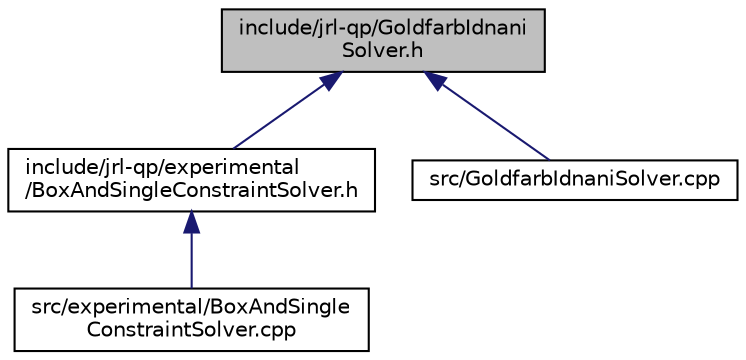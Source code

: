 digraph "include/jrl-qp/GoldfarbIdnaniSolver.h"
{
  edge [fontname="Helvetica",fontsize="10",labelfontname="Helvetica",labelfontsize="10"];
  node [fontname="Helvetica",fontsize="10",shape=record];
  Node20 [label="include/jrl-qp/GoldfarbIdnani\lSolver.h",height=0.2,width=0.4,color="black", fillcolor="grey75", style="filled", fontcolor="black"];
  Node20 -> Node21 [dir="back",color="midnightblue",fontsize="10",style="solid",fontname="Helvetica"];
  Node21 [label="include/jrl-qp/experimental\l/BoxAndSingleConstraintSolver.h",height=0.2,width=0.4,color="black", fillcolor="white", style="filled",URL="$BoxAndSingleConstraintSolver_8h.html"];
  Node21 -> Node22 [dir="back",color="midnightblue",fontsize="10",style="solid",fontname="Helvetica"];
  Node22 [label="src/experimental/BoxAndSingle\lConstraintSolver.cpp",height=0.2,width=0.4,color="black", fillcolor="white", style="filled",URL="$BoxAndSingleConstraintSolver_8cpp.html"];
  Node20 -> Node23 [dir="back",color="midnightblue",fontsize="10",style="solid",fontname="Helvetica"];
  Node23 [label="src/GoldfarbIdnaniSolver.cpp",height=0.2,width=0.4,color="black", fillcolor="white", style="filled",URL="$GoldfarbIdnaniSolver_8cpp.html"];
}
